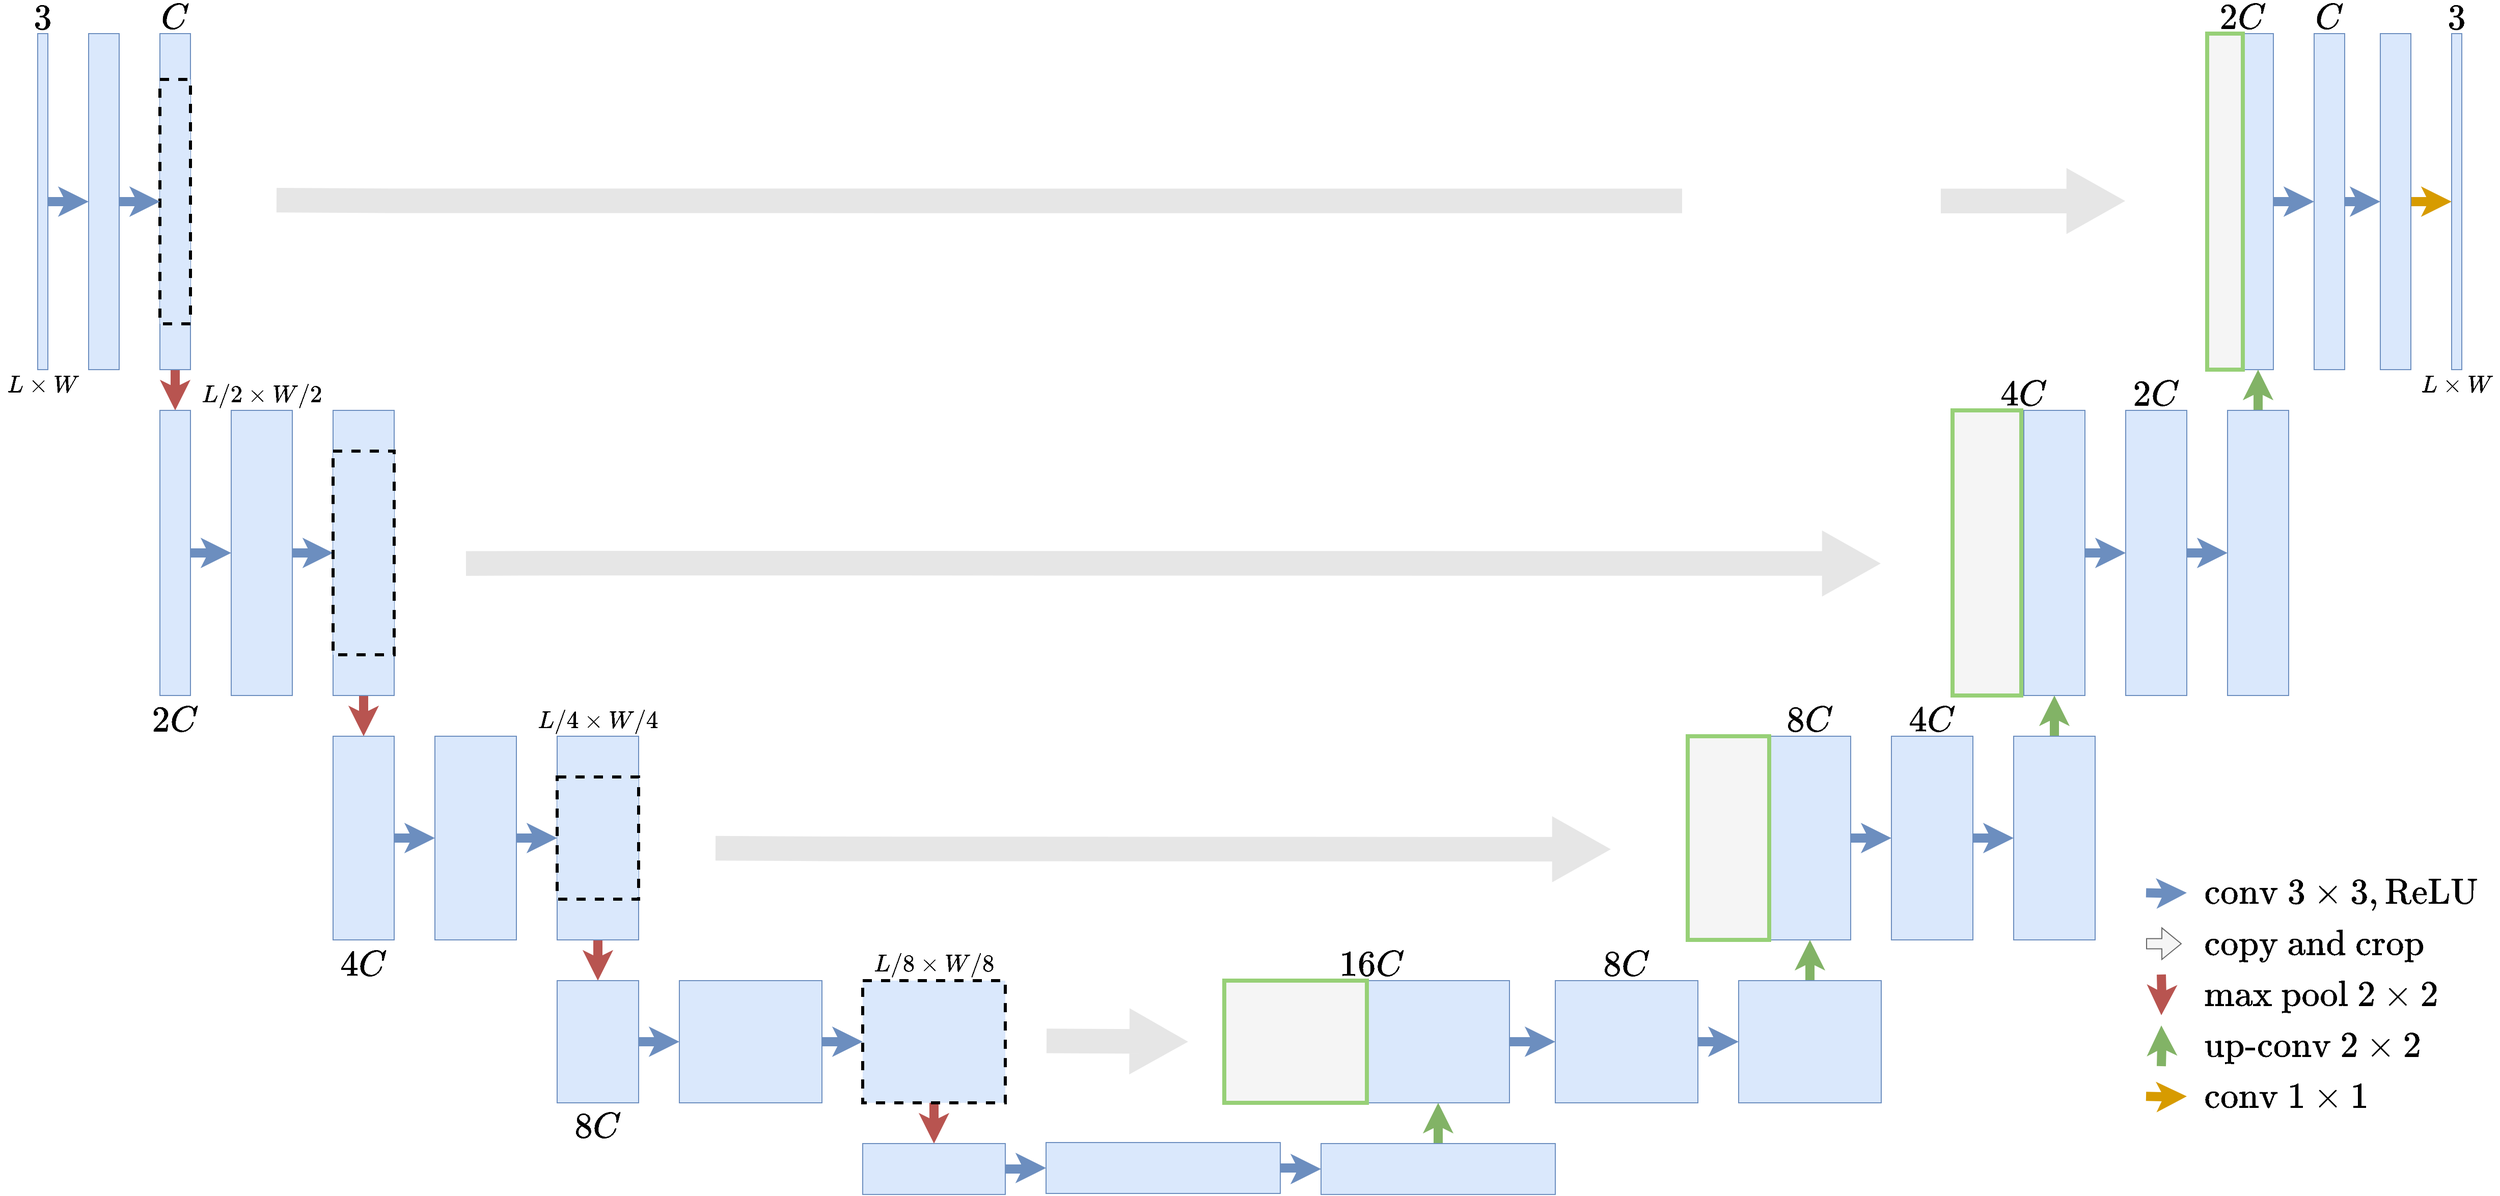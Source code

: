 <mxfile version="21.3.2" type="google" pages="2">
  <diagram name="u-net" id="D9zF0W6Lz9JKnGYVxGya">
    <mxGraphModel grid="1" page="1" gridSize="10" guides="1" tooltips="1" connect="1" arrows="1" fold="1" pageScale="1" pageWidth="827" pageHeight="1169" math="1" shadow="0">
      <root>
        <mxCell id="0" />
        <mxCell id="1" parent="0" />
        <mxCell id="DNla2n4Dcu0zC7mmsUXs-33" style="edgeStyle=orthogonalEdgeStyle;rounded=0;orthogonalLoop=1;jettySize=auto;html=1;entryX=0;entryY=0.5;entryDx=0;entryDy=0;strokeWidth=9;endSize=1;fillColor=#dae8fc;strokeColor=#6c8ebf;exitX=1;exitY=0.5;exitDx=0;exitDy=0;" edge="1" parent="1" source="DNla2n4Dcu0zC7mmsUXs-1" target="DNla2n4Dcu0zC7mmsUXs-2">
          <mxGeometry relative="1" as="geometry">
            <mxPoint x="85" y="190" as="sourcePoint" />
          </mxGeometry>
        </mxCell>
        <mxCell id="DNla2n4Dcu0zC7mmsUXs-1" value="" style="rounded=0;whiteSpace=wrap;html=1;fillColor=#dae8fc;strokeColor=#6c8ebf;" vertex="1" parent="1">
          <mxGeometry x="80" y="30" width="10" height="330" as="geometry" />
        </mxCell>
        <mxCell id="DNla2n4Dcu0zC7mmsUXs-2" value="" style="rounded=0;whiteSpace=wrap;html=1;fillColor=#dae8fc;strokeColor=#6c8ebf;" vertex="1" parent="1">
          <mxGeometry x="130" y="30" width="30" height="330" as="geometry" />
        </mxCell>
        <mxCell id="DNla2n4Dcu0zC7mmsUXs-35" style="edgeStyle=orthogonalEdgeStyle;rounded=0;orthogonalLoop=1;jettySize=auto;html=1;exitX=0.5;exitY=1;exitDx=0;exitDy=0;entryX=0.5;entryY=0;entryDx=0;entryDy=0;strokeWidth=9;fillColor=#f8cecc;strokeColor=#b85450;endSize=1;" edge="1" parent="1" source="DNla2n4Dcu0zC7mmsUXs-3" target="DNla2n4Dcu0zC7mmsUXs-5">
          <mxGeometry relative="1" as="geometry" />
        </mxCell>
        <mxCell id="DNla2n4Dcu0zC7mmsUXs-3" value="" style="rounded=0;whiteSpace=wrap;html=1;fillColor=#dae8fc;strokeColor=#6c8ebf;" vertex="1" parent="1">
          <mxGeometry x="200" y="30" width="30" height="330" as="geometry" />
        </mxCell>
        <mxCell id="DNla2n4Dcu0zC7mmsUXs-4" value="" style="rounded=0;whiteSpace=wrap;html=1;dashed=1;strokeWidth=3;fillColor=#dae8fc;strokeColor=#000000;" vertex="1" parent="1">
          <mxGeometry x="200" y="75" width="30" height="240" as="geometry" />
        </mxCell>
        <mxCell id="DNla2n4Dcu0zC7mmsUXs-36" style="edgeStyle=orthogonalEdgeStyle;rounded=0;orthogonalLoop=1;jettySize=auto;html=1;exitX=1;exitY=0.5;exitDx=0;exitDy=0;entryX=0;entryY=0.5;entryDx=0;entryDy=0;fillColor=#dae8fc;strokeColor=#6c8ebf;strokeWidth=9;endSize=1;" edge="1" parent="1" source="DNla2n4Dcu0zC7mmsUXs-5" target="DNla2n4Dcu0zC7mmsUXs-6">
          <mxGeometry relative="1" as="geometry" />
        </mxCell>
        <mxCell id="DNla2n4Dcu0zC7mmsUXs-5" value="" style="rounded=0;whiteSpace=wrap;html=1;strokeWidth=1;fillColor=#dae8fc;strokeColor=#6c8ebf;" vertex="1" parent="1">
          <mxGeometry x="200" y="400" width="30" height="280" as="geometry" />
        </mxCell>
        <mxCell id="DNla2n4Dcu0zC7mmsUXs-37" style="edgeStyle=orthogonalEdgeStyle;rounded=0;orthogonalLoop=1;jettySize=auto;html=1;exitX=1;exitY=0.5;exitDx=0;exitDy=0;entryX=0;entryY=0.5;entryDx=0;entryDy=0;fillColor=#dae8fc;strokeColor=#6c8ebf;strokeWidth=9;endSize=1;" edge="1" parent="1" source="DNla2n4Dcu0zC7mmsUXs-6" target="DNla2n4Dcu0zC7mmsUXs-7">
          <mxGeometry relative="1" as="geometry" />
        </mxCell>
        <mxCell id="DNla2n4Dcu0zC7mmsUXs-6" value="" style="rounded=0;whiteSpace=wrap;html=1;strokeWidth=1;fillColor=#dae8fc;strokeColor=#6c8ebf;" vertex="1" parent="1">
          <mxGeometry x="270" y="400" width="60" height="280" as="geometry" />
        </mxCell>
        <mxCell id="DNla2n4Dcu0zC7mmsUXs-53" style="edgeStyle=orthogonalEdgeStyle;rounded=0;orthogonalLoop=1;jettySize=auto;html=1;exitX=0.5;exitY=1;exitDx=0;exitDy=0;entryX=0.5;entryY=0;entryDx=0;entryDy=0;fillColor=#f8cecc;strokeColor=#b85450;strokeWidth=9;endSize=1;" edge="1" parent="1" source="DNla2n4Dcu0zC7mmsUXs-7" target="DNla2n4Dcu0zC7mmsUXs-9">
          <mxGeometry relative="1" as="geometry" />
        </mxCell>
        <mxCell id="DNla2n4Dcu0zC7mmsUXs-7" value="" style="rounded=0;whiteSpace=wrap;html=1;strokeWidth=1;fillColor=#dae8fc;strokeColor=#6c8ebf;" vertex="1" parent="1">
          <mxGeometry x="370" y="400" width="60" height="280" as="geometry" />
        </mxCell>
        <mxCell id="DNla2n4Dcu0zC7mmsUXs-8" value="" style="rounded=0;whiteSpace=wrap;html=1;dashed=1;strokeWidth=3;fillColor=#dae8fc;strokeColor=#000000;" vertex="1" parent="1">
          <mxGeometry x="370" y="440" width="60" height="200" as="geometry" />
        </mxCell>
        <mxCell id="DNla2n4Dcu0zC7mmsUXs-38" style="edgeStyle=orthogonalEdgeStyle;rounded=0;orthogonalLoop=1;jettySize=auto;html=1;exitX=1;exitY=0.5;exitDx=0;exitDy=0;entryX=0;entryY=0.5;entryDx=0;entryDy=0;fillColor=#dae8fc;strokeColor=#6c8ebf;strokeWidth=9;endSize=1;" edge="1" parent="1" source="DNla2n4Dcu0zC7mmsUXs-9" target="DNla2n4Dcu0zC7mmsUXs-10">
          <mxGeometry relative="1" as="geometry" />
        </mxCell>
        <mxCell id="DNla2n4Dcu0zC7mmsUXs-9" value="" style="rounded=0;whiteSpace=wrap;html=1;strokeWidth=1;fillColor=#dae8fc;strokeColor=#6c8ebf;" vertex="1" parent="1">
          <mxGeometry x="370" y="720" width="60" height="200" as="geometry" />
        </mxCell>
        <mxCell id="DNla2n4Dcu0zC7mmsUXs-39" style="edgeStyle=orthogonalEdgeStyle;rounded=0;orthogonalLoop=1;jettySize=auto;html=1;exitX=1;exitY=0.5;exitDx=0;exitDy=0;fillColor=#dae8fc;strokeColor=#6c8ebf;strokeWidth=9;endSize=1;" edge="1" parent="1" source="DNla2n4Dcu0zC7mmsUXs-10" target="DNla2n4Dcu0zC7mmsUXs-11">
          <mxGeometry relative="1" as="geometry" />
        </mxCell>
        <mxCell id="DNla2n4Dcu0zC7mmsUXs-10" value="" style="rounded=0;whiteSpace=wrap;html=1;strokeWidth=1;fillColor=#dae8fc;strokeColor=#6c8ebf;" vertex="1" parent="1">
          <mxGeometry x="470" y="720" width="80" height="200" as="geometry" />
        </mxCell>
        <mxCell id="DNla2n4Dcu0zC7mmsUXs-54" style="edgeStyle=orthogonalEdgeStyle;rounded=0;orthogonalLoop=1;jettySize=auto;html=1;exitX=0.5;exitY=1;exitDx=0;exitDy=0;entryX=0.5;entryY=0;entryDx=0;entryDy=0;fillColor=#f8cecc;strokeColor=#b85450;strokeWidth=9;endSize=1;" edge="1" parent="1" source="DNla2n4Dcu0zC7mmsUXs-11" target="DNla2n4Dcu0zC7mmsUXs-13">
          <mxGeometry relative="1" as="geometry" />
        </mxCell>
        <mxCell id="DNla2n4Dcu0zC7mmsUXs-11" value="" style="rounded=0;whiteSpace=wrap;html=1;strokeWidth=1;fillColor=#dae8fc;strokeColor=#6c8ebf;" vertex="1" parent="1">
          <mxGeometry x="590" y="720" width="80" height="200" as="geometry" />
        </mxCell>
        <mxCell id="DNla2n4Dcu0zC7mmsUXs-12" value="" style="rounded=0;whiteSpace=wrap;html=1;dashed=1;strokeWidth=3;fillColor=#dae8fc;strokeColor=#000000;" vertex="1" parent="1">
          <mxGeometry x="590" y="760" width="80" height="120" as="geometry" />
        </mxCell>
        <mxCell id="DNla2n4Dcu0zC7mmsUXs-40" style="edgeStyle=orthogonalEdgeStyle;rounded=0;orthogonalLoop=1;jettySize=auto;html=1;exitX=1;exitY=0.5;exitDx=0;exitDy=0;entryX=0;entryY=0.5;entryDx=0;entryDy=0;fillColor=#dae8fc;strokeColor=#6c8ebf;strokeWidth=9;endSize=1;" edge="1" parent="1" source="DNla2n4Dcu0zC7mmsUXs-13" target="DNla2n4Dcu0zC7mmsUXs-14">
          <mxGeometry relative="1" as="geometry" />
        </mxCell>
        <mxCell id="DNla2n4Dcu0zC7mmsUXs-13" value="" style="rounded=0;whiteSpace=wrap;html=1;strokeWidth=1;fillColor=#dae8fc;strokeColor=#6c8ebf;" vertex="1" parent="1">
          <mxGeometry x="590" y="960" width="80" height="120" as="geometry" />
        </mxCell>
        <mxCell id="DNla2n4Dcu0zC7mmsUXs-41" style="edgeStyle=orthogonalEdgeStyle;rounded=0;orthogonalLoop=1;jettySize=auto;html=1;exitX=1;exitY=0.5;exitDx=0;exitDy=0;entryX=0;entryY=0.5;entryDx=0;entryDy=0;fillColor=#dae8fc;strokeColor=#6c8ebf;strokeWidth=9;endSize=1;" edge="1" parent="1" source="DNla2n4Dcu0zC7mmsUXs-14" target="DNla2n4Dcu0zC7mmsUXs-16">
          <mxGeometry relative="1" as="geometry" />
        </mxCell>
        <mxCell id="DNla2n4Dcu0zC7mmsUXs-14" value="" style="rounded=0;whiteSpace=wrap;html=1;strokeWidth=1;fillColor=#dae8fc;strokeColor=#6c8ebf;" vertex="1" parent="1">
          <mxGeometry x="710" y="960" width="140" height="120" as="geometry" />
        </mxCell>
        <mxCell id="DNla2n4Dcu0zC7mmsUXs-55" style="edgeStyle=orthogonalEdgeStyle;rounded=0;orthogonalLoop=1;jettySize=auto;html=1;exitX=0.5;exitY=1;exitDx=0;exitDy=0;entryX=0.5;entryY=0;entryDx=0;entryDy=0;fillColor=#f8cecc;strokeColor=#b85450;strokeWidth=9;endSize=1;" edge="1" parent="1" source="DNla2n4Dcu0zC7mmsUXs-16" target="DNla2n4Dcu0zC7mmsUXs-17">
          <mxGeometry relative="1" as="geometry" />
        </mxCell>
        <mxCell id="DNla2n4Dcu0zC7mmsUXs-16" value="" style="rounded=0;whiteSpace=wrap;html=1;dashed=1;strokeWidth=3;fillColor=#dae8fc;strokeColor=#000000;" vertex="1" parent="1">
          <mxGeometry x="890" y="960" width="140" height="120" as="geometry" />
        </mxCell>
        <mxCell id="DNla2n4Dcu0zC7mmsUXs-42" style="edgeStyle=orthogonalEdgeStyle;rounded=0;orthogonalLoop=1;jettySize=auto;html=1;exitX=1;exitY=0.5;exitDx=0;exitDy=0;entryX=0;entryY=0.5;entryDx=0;entryDy=0;fillColor=#dae8fc;strokeColor=#6c8ebf;strokeWidth=9;endSize=1;" edge="1" parent="1" source="DNla2n4Dcu0zC7mmsUXs-17" target="DNla2n4Dcu0zC7mmsUXs-18">
          <mxGeometry relative="1" as="geometry" />
        </mxCell>
        <mxCell id="DNla2n4Dcu0zC7mmsUXs-17" value="" style="rounded=0;whiteSpace=wrap;html=1;strokeWidth=1;fillColor=#dae8fc;strokeColor=#6c8ebf;" vertex="1" parent="1">
          <mxGeometry x="890" y="1120" width="140" height="50" as="geometry" />
        </mxCell>
        <mxCell id="DNla2n4Dcu0zC7mmsUXs-43" style="edgeStyle=orthogonalEdgeStyle;rounded=0;orthogonalLoop=1;jettySize=auto;html=1;exitX=1;exitY=0.5;exitDx=0;exitDy=0;entryX=0;entryY=0.5;entryDx=0;entryDy=0;fillColor=#dae8fc;strokeColor=#6c8ebf;strokeWidth=9;endSize=1;" edge="1" parent="1" source="DNla2n4Dcu0zC7mmsUXs-18" target="DNla2n4Dcu0zC7mmsUXs-19">
          <mxGeometry relative="1" as="geometry" />
        </mxCell>
        <mxCell id="DNla2n4Dcu0zC7mmsUXs-18" value="" style="rounded=0;whiteSpace=wrap;html=1;strokeWidth=1;fillColor=#dae8fc;strokeColor=#6c8ebf;" vertex="1" parent="1">
          <mxGeometry x="1070" y="1119" width="230" height="50" as="geometry" />
        </mxCell>
        <mxCell id="DNla2n4Dcu0zC7mmsUXs-56" style="edgeStyle=orthogonalEdgeStyle;rounded=0;orthogonalLoop=1;jettySize=auto;html=1;exitX=0.5;exitY=0;exitDx=0;exitDy=0;entryX=0.5;entryY=1;entryDx=0;entryDy=0;fillColor=#d5e8d4;strokeColor=#82b366;strokeWidth=9;endSize=1;" edge="1" parent="1" source="DNla2n4Dcu0zC7mmsUXs-19" target="DNla2n4Dcu0zC7mmsUXs-20">
          <mxGeometry relative="1" as="geometry" />
        </mxCell>
        <mxCell id="DNla2n4Dcu0zC7mmsUXs-19" value="" style="rounded=0;whiteSpace=wrap;html=1;strokeWidth=1;fillColor=#dae8fc;strokeColor=#6c8ebf;" vertex="1" parent="1">
          <mxGeometry x="1340" y="1120" width="230" height="50" as="geometry" />
        </mxCell>
        <mxCell id="DNla2n4Dcu0zC7mmsUXs-44" style="edgeStyle=orthogonalEdgeStyle;rounded=0;orthogonalLoop=1;jettySize=auto;html=1;exitX=1;exitY=0.5;exitDx=0;exitDy=0;entryX=0;entryY=0.5;entryDx=0;entryDy=0;fillColor=#dae8fc;strokeColor=#6c8ebf;strokeWidth=9;endSize=1;" edge="1" parent="1" source="DNla2n4Dcu0zC7mmsUXs-20" target="DNla2n4Dcu0zC7mmsUXs-21">
          <mxGeometry relative="1" as="geometry" />
        </mxCell>
        <mxCell id="DNla2n4Dcu0zC7mmsUXs-20" value="" style="rounded=0;whiteSpace=wrap;html=1;strokeWidth=1;fillColor=#dae8fc;strokeColor=#6c8ebf;" vertex="1" parent="1">
          <mxGeometry x="1385" y="960" width="140" height="120" as="geometry" />
        </mxCell>
        <mxCell id="DNla2n4Dcu0zC7mmsUXs-45" style="edgeStyle=orthogonalEdgeStyle;rounded=0;orthogonalLoop=1;jettySize=auto;html=1;exitX=1;exitY=0.5;exitDx=0;exitDy=0;entryX=0;entryY=0.5;entryDx=0;entryDy=0;fillColor=#dae8fc;strokeColor=#6c8ebf;strokeWidth=9;endSize=1;" edge="1" parent="1" source="DNla2n4Dcu0zC7mmsUXs-21" target="DNla2n4Dcu0zC7mmsUXs-22">
          <mxGeometry relative="1" as="geometry" />
        </mxCell>
        <mxCell id="DNla2n4Dcu0zC7mmsUXs-21" value="" style="rounded=0;whiteSpace=wrap;html=1;strokeWidth=1;fillColor=#dae8fc;strokeColor=#6c8ebf;" vertex="1" parent="1">
          <mxGeometry x="1570" y="960" width="140" height="120" as="geometry" />
        </mxCell>
        <mxCell id="DNla2n4Dcu0zC7mmsUXs-57" style="edgeStyle=orthogonalEdgeStyle;rounded=0;orthogonalLoop=1;jettySize=auto;html=1;exitX=0.5;exitY=0;exitDx=0;exitDy=0;entryX=0.5;entryY=1;entryDx=0;entryDy=0;fillColor=#d5e8d4;strokeColor=#82b366;strokeWidth=9;endSize=1;" edge="1" parent="1" source="DNla2n4Dcu0zC7mmsUXs-22" target="DNla2n4Dcu0zC7mmsUXs-23">
          <mxGeometry relative="1" as="geometry" />
        </mxCell>
        <mxCell id="DNla2n4Dcu0zC7mmsUXs-22" value="" style="rounded=0;whiteSpace=wrap;html=1;strokeWidth=1;fillColor=#dae8fc;strokeColor=#6c8ebf;" vertex="1" parent="1">
          <mxGeometry x="1750" y="960" width="140" height="120" as="geometry" />
        </mxCell>
        <mxCell id="DNla2n4Dcu0zC7mmsUXs-46" style="edgeStyle=orthogonalEdgeStyle;rounded=0;orthogonalLoop=1;jettySize=auto;html=1;exitX=1;exitY=0.5;exitDx=0;exitDy=0;entryX=0;entryY=0.5;entryDx=0;entryDy=0;fillColor=#dae8fc;strokeColor=#6c8ebf;strokeWidth=9;endSize=1;" edge="1" parent="1" source="DNla2n4Dcu0zC7mmsUXs-23" target="DNla2n4Dcu0zC7mmsUXs-24">
          <mxGeometry relative="1" as="geometry" />
        </mxCell>
        <mxCell id="DNla2n4Dcu0zC7mmsUXs-23" value="" style="rounded=0;whiteSpace=wrap;html=1;strokeWidth=1;fillColor=#dae8fc;strokeColor=#6c8ebf;" vertex="1" parent="1">
          <mxGeometry x="1780" y="720" width="80" height="200" as="geometry" />
        </mxCell>
        <mxCell id="DNla2n4Dcu0zC7mmsUXs-47" style="edgeStyle=orthogonalEdgeStyle;rounded=0;orthogonalLoop=1;jettySize=auto;html=1;exitX=1;exitY=0.5;exitDx=0;exitDy=0;entryX=0;entryY=0.5;entryDx=0;entryDy=0;fillColor=#dae8fc;strokeColor=#6c8ebf;strokeWidth=9;endSize=1;" edge="1" parent="1" source="DNla2n4Dcu0zC7mmsUXs-24" target="DNla2n4Dcu0zC7mmsUXs-25">
          <mxGeometry relative="1" as="geometry" />
        </mxCell>
        <mxCell id="DNla2n4Dcu0zC7mmsUXs-24" value="" style="rounded=0;whiteSpace=wrap;html=1;strokeWidth=1;fillColor=#dae8fc;strokeColor=#6c8ebf;" vertex="1" parent="1">
          <mxGeometry x="1900" y="720" width="80" height="200" as="geometry" />
        </mxCell>
        <mxCell id="DNla2n4Dcu0zC7mmsUXs-58" style="edgeStyle=orthogonalEdgeStyle;rounded=0;orthogonalLoop=1;jettySize=auto;html=1;exitX=0.5;exitY=0;exitDx=0;exitDy=0;entryX=0.5;entryY=1;entryDx=0;entryDy=0;fillColor=#d5e8d4;strokeColor=#82b366;strokeWidth=9;endSize=1;" edge="1" parent="1" source="DNla2n4Dcu0zC7mmsUXs-25" target="DNla2n4Dcu0zC7mmsUXs-26">
          <mxGeometry relative="1" as="geometry" />
        </mxCell>
        <mxCell id="DNla2n4Dcu0zC7mmsUXs-25" value="" style="rounded=0;whiteSpace=wrap;html=1;strokeWidth=1;fillColor=#dae8fc;strokeColor=#6c8ebf;" vertex="1" parent="1">
          <mxGeometry x="2020" y="720" width="80" height="200" as="geometry" />
        </mxCell>
        <mxCell id="DNla2n4Dcu0zC7mmsUXs-48" style="edgeStyle=orthogonalEdgeStyle;rounded=0;orthogonalLoop=1;jettySize=auto;html=1;exitX=1;exitY=0.5;exitDx=0;exitDy=0;entryX=0;entryY=0.5;entryDx=0;entryDy=0;fillColor=#dae8fc;strokeColor=#6c8ebf;strokeWidth=9;endSize=1;" edge="1" parent="1" source="DNla2n4Dcu0zC7mmsUXs-26" target="DNla2n4Dcu0zC7mmsUXs-27">
          <mxGeometry relative="1" as="geometry" />
        </mxCell>
        <mxCell id="DNla2n4Dcu0zC7mmsUXs-26" value="" style="rounded=0;whiteSpace=wrap;html=1;strokeWidth=1;fillColor=#dae8fc;strokeColor=#6c8ebf;" vertex="1" parent="1">
          <mxGeometry x="2030" y="400" width="60" height="280" as="geometry" />
        </mxCell>
        <mxCell id="DNla2n4Dcu0zC7mmsUXs-49" style="edgeStyle=orthogonalEdgeStyle;rounded=0;orthogonalLoop=1;jettySize=auto;html=1;exitX=1;exitY=0.5;exitDx=0;exitDy=0;entryX=0;entryY=0.5;entryDx=0;entryDy=0;fillColor=#dae8fc;strokeColor=#6c8ebf;strokeWidth=9;endSize=1;" edge="1" parent="1" source="DNla2n4Dcu0zC7mmsUXs-27" target="DNla2n4Dcu0zC7mmsUXs-28">
          <mxGeometry relative="1" as="geometry" />
        </mxCell>
        <mxCell id="DNla2n4Dcu0zC7mmsUXs-27" value="" style="rounded=0;whiteSpace=wrap;html=1;strokeWidth=1;fillColor=#dae8fc;strokeColor=#6c8ebf;" vertex="1" parent="1">
          <mxGeometry x="2130" y="400" width="60" height="280" as="geometry" />
        </mxCell>
        <mxCell id="DNla2n4Dcu0zC7mmsUXs-59" style="edgeStyle=orthogonalEdgeStyle;rounded=0;orthogonalLoop=1;jettySize=auto;html=1;exitX=0.5;exitY=0;exitDx=0;exitDy=0;fillColor=#d5e8d4;strokeColor=#82b366;strokeWidth=9;endSize=1;" edge="1" parent="1" source="DNla2n4Dcu0zC7mmsUXs-28" target="DNla2n4Dcu0zC7mmsUXs-29">
          <mxGeometry relative="1" as="geometry" />
        </mxCell>
        <mxCell id="DNla2n4Dcu0zC7mmsUXs-28" value="" style="rounded=0;whiteSpace=wrap;html=1;strokeWidth=1;fillColor=#dae8fc;strokeColor=#6c8ebf;" vertex="1" parent="1">
          <mxGeometry x="2230" y="400" width="60" height="280" as="geometry" />
        </mxCell>
        <mxCell id="DNla2n4Dcu0zC7mmsUXs-50" style="edgeStyle=orthogonalEdgeStyle;rounded=0;orthogonalLoop=1;jettySize=auto;html=1;exitX=1;exitY=0.5;exitDx=0;exitDy=0;entryX=0;entryY=0.5;entryDx=0;entryDy=0;fillColor=#dae8fc;strokeColor=#6c8ebf;strokeWidth=9;endSize=1;" edge="1" parent="1" source="DNla2n4Dcu0zC7mmsUXs-29" target="DNla2n4Dcu0zC7mmsUXs-30">
          <mxGeometry relative="1" as="geometry" />
        </mxCell>
        <mxCell id="DNla2n4Dcu0zC7mmsUXs-29" value="" style="rounded=0;whiteSpace=wrap;html=1;fillColor=#dae8fc;strokeColor=#6c8ebf;" vertex="1" parent="1">
          <mxGeometry x="2245" y="30" width="30" height="330" as="geometry" />
        </mxCell>
        <mxCell id="DNla2n4Dcu0zC7mmsUXs-51" style="edgeStyle=orthogonalEdgeStyle;rounded=0;orthogonalLoop=1;jettySize=auto;html=1;exitX=1;exitY=0.5;exitDx=0;exitDy=0;entryX=0;entryY=0.5;entryDx=0;entryDy=0;fillColor=#dae8fc;strokeColor=#6c8ebf;strokeWidth=9;endSize=1;" edge="1" parent="1" source="DNla2n4Dcu0zC7mmsUXs-30" target="DNla2n4Dcu0zC7mmsUXs-31">
          <mxGeometry relative="1" as="geometry" />
        </mxCell>
        <mxCell id="DNla2n4Dcu0zC7mmsUXs-30" value="" style="rounded=0;whiteSpace=wrap;html=1;fillColor=#dae8fc;strokeColor=#6c8ebf;" vertex="1" parent="1">
          <mxGeometry x="2315" y="30" width="30" height="330" as="geometry" />
        </mxCell>
        <mxCell id="DNla2n4Dcu0zC7mmsUXs-52" style="edgeStyle=orthogonalEdgeStyle;rounded=0;orthogonalLoop=1;jettySize=auto;html=1;exitX=1;exitY=0.5;exitDx=0;exitDy=0;entryX=0;entryY=0.5;entryDx=0;entryDy=0;fillColor=#ffe6cc;strokeColor=#d79b00;strokeWidth=9;endSize=1;" edge="1" parent="1" source="DNla2n4Dcu0zC7mmsUXs-31" target="DNla2n4Dcu0zC7mmsUXs-32">
          <mxGeometry relative="1" as="geometry" />
        </mxCell>
        <mxCell id="DNla2n4Dcu0zC7mmsUXs-31" value="" style="rounded=0;whiteSpace=wrap;html=1;fillColor=#dae8fc;strokeColor=#6c8ebf;" vertex="1" parent="1">
          <mxGeometry x="2380" y="30" width="30" height="330" as="geometry" />
        </mxCell>
        <mxCell id="DNla2n4Dcu0zC7mmsUXs-32" value="" style="rounded=0;whiteSpace=wrap;html=1;fillColor=#dae8fc;strokeColor=#6c8ebf;" vertex="1" parent="1">
          <mxGeometry x="2450" y="30" width="10" height="330" as="geometry" />
        </mxCell>
        <mxCell id="DNla2n4Dcu0zC7mmsUXs-34" style="edgeStyle=orthogonalEdgeStyle;rounded=0;orthogonalLoop=1;jettySize=auto;html=1;entryX=0;entryY=0.5;entryDx=0;entryDy=0;strokeWidth=9;endSize=1;fillColor=#dae8fc;strokeColor=#6c8ebf;exitX=1;exitY=0.5;exitDx=0;exitDy=0;" edge="1" parent="1" source="DNla2n4Dcu0zC7mmsUXs-2" target="DNla2n4Dcu0zC7mmsUXs-3">
          <mxGeometry relative="1" as="geometry">
            <mxPoint x="160" y="200" as="sourcePoint" />
            <mxPoint x="140" y="205" as="targetPoint" />
          </mxGeometry>
        </mxCell>
        <mxCell id="DNla2n4Dcu0zC7mmsUXs-60" value="" style="rounded=0;whiteSpace=wrap;html=1;strokeWidth=4;fillColor=#f5f5f5;strokeColor=#97D077;fontColor=#333333;" vertex="1" parent="1">
          <mxGeometry x="1245" y="960" width="140" height="120" as="geometry" />
        </mxCell>
        <mxCell id="DNla2n4Dcu0zC7mmsUXs-61" value="" style="rounded=0;whiteSpace=wrap;html=1;strokeWidth=4;fillColor=#f5f5f5;strokeColor=#97D077;fontColor=#333333;" vertex="1" parent="1">
          <mxGeometry x="1700" y="720" width="80" height="200" as="geometry" />
        </mxCell>
        <mxCell id="DNla2n4Dcu0zC7mmsUXs-62" value="" style="rounded=0;whiteSpace=wrap;html=1;strokeWidth=4;fillColor=#f5f5f5;strokeColor=#97D077;fontColor=#333333;" vertex="1" parent="1">
          <mxGeometry x="1960" y="400" width="67.5" height="280" as="geometry" />
        </mxCell>
        <mxCell id="DNla2n4Dcu0zC7mmsUXs-63" value="" style="rounded=0;whiteSpace=wrap;html=1;strokeWidth=4;fillColor=#f5f5f5;strokeColor=#97D077;fontColor=#333333;" vertex="1" parent="1">
          <mxGeometry x="2210" y="30" width="35" height="330" as="geometry" />
        </mxCell>
        <mxCell id="DNla2n4Dcu0zC7mmsUXs-64" value="&lt;font style=&quot;font-size: 20px;&quot;&gt;$$L \times W$$&lt;/font&gt;" style="text;html=1;strokeColor=none;fillColor=none;align=center;verticalAlign=middle;whiteSpace=wrap;rounded=0;rotation=0;" vertex="1" parent="1">
          <mxGeometry x="55" y="360" width="60" height="30" as="geometry" />
        </mxCell>
        <mxCell id="DNla2n4Dcu0zC7mmsUXs-65" value="&lt;font style=&quot;font-size: 20px;&quot;&gt;$$L/2 \times W/2$$&lt;/font&gt;" style="text;html=1;strokeColor=none;fillColor=none;align=center;verticalAlign=middle;whiteSpace=wrap;rounded=0;rotation=0;" vertex="1" parent="1">
          <mxGeometry x="270" y="370" width="60" height="30" as="geometry" />
        </mxCell>
        <mxCell id="DNla2n4Dcu0zC7mmsUXs-69" value="&lt;font style=&quot;font-size: 30px;&quot;&gt;$$3$$&lt;/font&gt;" style="text;html=1;strokeColor=none;fillColor=none;align=center;verticalAlign=middle;whiteSpace=wrap;rounded=0;rotation=0;" vertex="1" parent="1">
          <mxGeometry x="55" width="60" height="30" as="geometry" />
        </mxCell>
        <mxCell id="DNla2n4Dcu0zC7mmsUXs-71" value="&lt;font style=&quot;font-size: 30px;&quot;&gt;$$C$$&lt;/font&gt;" style="text;html=1;strokeColor=none;fillColor=none;align=center;verticalAlign=middle;whiteSpace=wrap;rounded=0;rotation=0;" vertex="1" parent="1">
          <mxGeometry x="185" width="60" height="30" as="geometry" />
        </mxCell>
        <mxCell id="DNla2n4Dcu0zC7mmsUXs-72" value="&lt;font style=&quot;font-size: 30px;&quot;&gt;$$2C$$&lt;/font&gt;" style="text;html=1;strokeColor=none;fillColor=none;align=center;verticalAlign=middle;whiteSpace=wrap;rounded=0;rotation=0;" vertex="1" parent="1">
          <mxGeometry x="185" y="690" width="60" height="30" as="geometry" />
        </mxCell>
        <mxCell id="DNla2n4Dcu0zC7mmsUXs-74" value="&lt;font style=&quot;font-size: 30px;&quot;&gt;$$4C$$&lt;/font&gt;" style="text;html=1;strokeColor=none;fillColor=none;align=center;verticalAlign=middle;whiteSpace=wrap;rounded=0;rotation=0;" vertex="1" parent="1">
          <mxGeometry x="370" y="930" width="60" height="30" as="geometry" />
        </mxCell>
        <mxCell id="DNla2n4Dcu0zC7mmsUXs-75" value="&lt;font style=&quot;font-size: 30px;&quot;&gt;$$8C$$&lt;/font&gt;" style="text;html=1;strokeColor=none;fillColor=none;align=center;verticalAlign=middle;whiteSpace=wrap;rounded=0;rotation=0;" vertex="1" parent="1">
          <mxGeometry x="600" y="1089" width="60" height="30" as="geometry" />
        </mxCell>
        <mxCell id="DNla2n4Dcu0zC7mmsUXs-76" value="&lt;font style=&quot;font-size: 30px;&quot;&gt;$$16C$$&lt;/font&gt;" style="text;html=1;strokeColor=none;fillColor=none;align=center;verticalAlign=middle;whiteSpace=wrap;rounded=0;rotation=0;" vertex="1" parent="1">
          <mxGeometry x="1360" y="930" width="60" height="30" as="geometry" />
        </mxCell>
        <mxCell id="DNla2n4Dcu0zC7mmsUXs-77" value="&lt;font style=&quot;font-size: 30px;&quot;&gt;$$8C$$&lt;/font&gt;" style="text;html=1;strokeColor=none;fillColor=none;align=center;verticalAlign=middle;whiteSpace=wrap;rounded=0;rotation=0;" vertex="1" parent="1">
          <mxGeometry x="1610" y="930" width="60" height="30" as="geometry" />
        </mxCell>
        <mxCell id="DNla2n4Dcu0zC7mmsUXs-78" value="&lt;font style=&quot;font-size: 30px;&quot;&gt;$$8C$$&lt;/font&gt;" style="text;html=1;strokeColor=none;fillColor=none;align=center;verticalAlign=middle;whiteSpace=wrap;rounded=0;rotation=0;" vertex="1" parent="1">
          <mxGeometry x="1790" y="690" width="60" height="30" as="geometry" />
        </mxCell>
        <mxCell id="DNla2n4Dcu0zC7mmsUXs-79" value="&lt;font style=&quot;font-size: 30px;&quot;&gt;$$4C$$&lt;/font&gt;" style="text;html=1;strokeColor=none;fillColor=none;align=center;verticalAlign=middle;whiteSpace=wrap;rounded=0;rotation=0;" vertex="1" parent="1">
          <mxGeometry x="1910" y="690" width="60" height="30" as="geometry" />
        </mxCell>
        <mxCell id="DNla2n4Dcu0zC7mmsUXs-80" value="&lt;font style=&quot;font-size: 30px;&quot;&gt;$$4C$$&lt;/font&gt;" style="text;html=1;strokeColor=none;fillColor=none;align=center;verticalAlign=middle;whiteSpace=wrap;rounded=0;rotation=0;" vertex="1" parent="1">
          <mxGeometry x="2000" y="370" width="60" height="30" as="geometry" />
        </mxCell>
        <mxCell id="DNla2n4Dcu0zC7mmsUXs-81" value="&lt;font style=&quot;font-size: 30px;&quot;&gt;$$2C$$&lt;/font&gt;" style="text;html=1;strokeColor=none;fillColor=none;align=center;verticalAlign=middle;whiteSpace=wrap;rounded=0;rotation=0;" vertex="1" parent="1">
          <mxGeometry x="2130" y="370" width="60" height="30" as="geometry" />
        </mxCell>
        <mxCell id="DNla2n4Dcu0zC7mmsUXs-82" value="&lt;font style=&quot;font-size: 30px;&quot;&gt;$$2C$$&lt;/font&gt;" style="text;html=1;strokeColor=none;fillColor=none;align=center;verticalAlign=middle;whiteSpace=wrap;rounded=0;rotation=0;" vertex="1" parent="1">
          <mxGeometry x="2215" width="60" height="30" as="geometry" />
        </mxCell>
        <mxCell id="DNla2n4Dcu0zC7mmsUXs-83" value="&lt;font style=&quot;font-size: 30px;&quot;&gt;$$C$$&lt;/font&gt;" style="text;html=1;strokeColor=none;fillColor=none;align=center;verticalAlign=middle;whiteSpace=wrap;rounded=0;rotation=0;" vertex="1" parent="1">
          <mxGeometry x="2300" width="60" height="30" as="geometry" />
        </mxCell>
        <mxCell id="DNla2n4Dcu0zC7mmsUXs-84" value="&lt;font style=&quot;font-size: 30px;&quot;&gt;$$3$$&lt;/font&gt;" style="text;html=1;strokeColor=none;fillColor=none;align=center;verticalAlign=middle;whiteSpace=wrap;rounded=0;rotation=0;" vertex="1" parent="1">
          <mxGeometry x="2425" width="60" height="30" as="geometry" />
        </mxCell>
        <mxCell id="DNla2n4Dcu0zC7mmsUXs-85" value="&lt;font style=&quot;font-size: 20px;&quot;&gt;$$L \times W$$&lt;/font&gt;" style="text;html=1;strokeColor=none;fillColor=none;align=center;verticalAlign=middle;whiteSpace=wrap;rounded=0;rotation=0;" vertex="1" parent="1">
          <mxGeometry x="2425" y="360" width="60" height="30" as="geometry" />
        </mxCell>
        <mxCell id="DNla2n4Dcu0zC7mmsUXs-88" value="" style="shape=flexArrow;endArrow=classic;html=1;rounded=0;width=24.138;endSize=18.883;endWidth=39.77;fillColor=#E6E6E6;strokeColor=none;" edge="1" parent="1">
          <mxGeometry width="50" height="50" relative="1" as="geometry">
            <mxPoint x="314" y="193.57" as="sourcePoint" />
            <mxPoint x="2130" y="194.4" as="targetPoint" />
            <Array as="points">
              <mxPoint x="430" y="194.19" />
            </Array>
          </mxGeometry>
        </mxCell>
        <mxCell id="DNla2n4Dcu0zC7mmsUXs-89" value="" style="shape=flexArrow;endArrow=classic;html=1;rounded=0;width=24.138;endSize=18.883;endWidth=39.77;fillColor=#E6E6E6;strokeColor=none;" edge="1" parent="1">
          <mxGeometry width="50" height="50" relative="1" as="geometry">
            <mxPoint x="500" y="550.38" as="sourcePoint" />
            <mxPoint x="1890" y="550.38" as="targetPoint" />
            <Array as="points">
              <mxPoint x="616" y="550" />
            </Array>
          </mxGeometry>
        </mxCell>
        <mxCell id="DNla2n4Dcu0zC7mmsUXs-67" value="&lt;font style=&quot;font-size: 20px;&quot;&gt;$$L/4 \times W/4$$&lt;/font&gt;" style="text;html=1;strokeColor=none;fillColor=none;align=center;verticalAlign=middle;whiteSpace=wrap;rounded=0;rotation=0;" vertex="1" parent="1">
          <mxGeometry x="600" y="690" width="60" height="30" as="geometry" />
        </mxCell>
        <mxCell id="DNla2n4Dcu0zC7mmsUXs-90" value="" style="shape=flexArrow;endArrow=classic;html=1;rounded=0;width=24.138;endSize=18.883;endWidth=39.77;fillColor=#E6E6E6;strokeColor=none;" edge="1" parent="1">
          <mxGeometry width="50" height="50" relative="1" as="geometry">
            <mxPoint x="745" y="830" as="sourcePoint" />
            <mxPoint x="1625" y="831" as="targetPoint" />
            <Array as="points">
              <mxPoint x="861" y="830.62" />
            </Array>
          </mxGeometry>
        </mxCell>
        <mxCell id="DNla2n4Dcu0zC7mmsUXs-68" value="&lt;font style=&quot;font-size: 20px;&quot;&gt;$$L/8 \times W/8$$&lt;/font&gt;" style="text;html=1;strokeColor=none;fillColor=none;align=center;verticalAlign=middle;whiteSpace=wrap;rounded=0;rotation=0;" vertex="1" parent="1">
          <mxGeometry x="930" y="929" width="60" height="30" as="geometry" />
        </mxCell>
        <mxCell id="DNla2n4Dcu0zC7mmsUXs-91" value="" style="shape=flexArrow;endArrow=classic;html=1;rounded=0;width=24.138;endSize=18.883;endWidth=39.77;fillColor=#E6E6E6;strokeColor=none;" edge="1" parent="1">
          <mxGeometry width="50" height="50" relative="1" as="geometry">
            <mxPoint x="1070" y="1019.23" as="sourcePoint" />
            <mxPoint x="1210" y="1020" as="targetPoint" />
            <Array as="points">
              <mxPoint x="1186" y="1019.85" />
            </Array>
          </mxGeometry>
        </mxCell>
        <mxCell id="T1fz0HZbwKbeG-GpWIVx-1" style="edgeStyle=orthogonalEdgeStyle;rounded=0;orthogonalLoop=1;jettySize=auto;html=1;exitX=1;exitY=0.5;exitDx=0;exitDy=0;entryX=0;entryY=0.5;entryDx=0;entryDy=0;fillColor=#dae8fc;strokeColor=#6c8ebf;strokeWidth=9;endSize=1;" edge="1" parent="1">
          <mxGeometry relative="1" as="geometry">
            <mxPoint x="2150" y="873.74" as="sourcePoint" />
            <mxPoint x="2190" y="873.74" as="targetPoint" />
          </mxGeometry>
        </mxCell>
        <mxCell id="T1fz0HZbwKbeG-GpWIVx-2" value="&lt;font style=&quot;font-size: 30px;&quot;&gt;$$\text{conv}~3 \times 3,\text{ReLU}$$&lt;/font&gt;" style="text;html=1;strokeColor=none;fillColor=none;align=left;verticalAlign=middle;whiteSpace=wrap;rounded=0;" vertex="1" parent="1">
          <mxGeometry x="2205" y="859" width="110" height="30" as="geometry" />
        </mxCell>
        <mxCell id="T1fz0HZbwKbeG-GpWIVx-4" value="" style="shape=flexArrow;endArrow=classic;html=1;rounded=0;fillColor=#f5f5f5;strokeColor=#666666;" edge="1" parent="1">
          <mxGeometry width="50" height="50" relative="1" as="geometry">
            <mxPoint x="2150" y="923.74" as="sourcePoint" />
            <mxPoint x="2185" y="923.74" as="targetPoint" />
          </mxGeometry>
        </mxCell>
        <mxCell id="T1fz0HZbwKbeG-GpWIVx-5" value="&lt;font style=&quot;font-size: 30px;&quot;&gt;$$\text{copy and crop}$$&lt;/font&gt;" style="text;html=1;strokeColor=none;fillColor=none;align=left;verticalAlign=middle;whiteSpace=wrap;rounded=0;" vertex="1" parent="1">
          <mxGeometry x="2205" y="909" width="110" height="30" as="geometry" />
        </mxCell>
        <mxCell id="T1fz0HZbwKbeG-GpWIVx-6" style="edgeStyle=orthogonalEdgeStyle;rounded=0;orthogonalLoop=1;jettySize=auto;html=1;exitX=0.5;exitY=1;exitDx=0;exitDy=0;entryX=0.5;entryY=0;entryDx=0;entryDy=0;strokeWidth=9;fillColor=#f8cecc;strokeColor=#b85450;endSize=1;" edge="1" parent="1">
          <mxGeometry relative="1" as="geometry">
            <mxPoint x="2165" y="954" as="sourcePoint" />
            <mxPoint x="2165" y="994" as="targetPoint" />
          </mxGeometry>
        </mxCell>
        <mxCell id="T1fz0HZbwKbeG-GpWIVx-7" value="&lt;font style=&quot;font-size: 30px;&quot;&gt;$$\text{max pool}~2 \times 2$$&lt;/font&gt;" style="text;html=1;strokeColor=none;fillColor=none;align=left;verticalAlign=middle;whiteSpace=wrap;rounded=0;" vertex="1" parent="1">
          <mxGeometry x="2205" y="959" width="110" height="30" as="geometry" />
        </mxCell>
        <mxCell id="T1fz0HZbwKbeG-GpWIVx-8" style="edgeStyle=orthogonalEdgeStyle;rounded=0;orthogonalLoop=1;jettySize=auto;html=1;exitX=0.5;exitY=0;exitDx=0;exitDy=0;entryX=0.5;entryY=1;entryDx=0;entryDy=0;fillColor=#d5e8d4;strokeColor=#82b366;strokeWidth=9;endSize=1;" edge="1" parent="1">
          <mxGeometry relative="1" as="geometry">
            <mxPoint x="2165" y="1044" as="sourcePoint" />
            <mxPoint x="2165" y="1004" as="targetPoint" />
          </mxGeometry>
        </mxCell>
        <mxCell id="T1fz0HZbwKbeG-GpWIVx-9" value="&lt;font style=&quot;font-size: 30px;&quot;&gt;$$\text{up-conv}~2 \times 2$$&lt;/font&gt;" style="text;html=1;strokeColor=none;fillColor=none;align=left;verticalAlign=middle;whiteSpace=wrap;rounded=0;" vertex="1" parent="1">
          <mxGeometry x="2205" y="1009" width="110" height="30" as="geometry" />
        </mxCell>
        <mxCell id="T1fz0HZbwKbeG-GpWIVx-10" style="edgeStyle=orthogonalEdgeStyle;rounded=0;orthogonalLoop=1;jettySize=auto;html=1;exitX=1;exitY=0.5;exitDx=0;exitDy=0;entryX=0;entryY=0.5;entryDx=0;entryDy=0;fillColor=#ffe6cc;strokeColor=#d79b00;strokeWidth=9;endSize=1;" edge="1" parent="1">
          <mxGeometry relative="1" as="geometry">
            <mxPoint x="2150" y="1073.62" as="sourcePoint" />
            <mxPoint x="2190" y="1073.62" as="targetPoint" />
          </mxGeometry>
        </mxCell>
        <mxCell id="T1fz0HZbwKbeG-GpWIVx-11" value="&lt;font style=&quot;font-size: 30px;&quot;&gt;$$\text{conv}~1 \times 1$$&lt;/font&gt;" style="text;html=1;strokeColor=none;fillColor=none;align=left;verticalAlign=middle;whiteSpace=wrap;rounded=0;" vertex="1" parent="1">
          <mxGeometry x="2205" y="1059" width="110" height="30" as="geometry" />
        </mxCell>
      </root>
    </mxGraphModel>
  </diagram>
  <diagram id="XdB8ONCqkll2_04sJtU6" name="ページ2">
    <mxGraphModel grid="1" page="1" gridSize="10" guides="1" tooltips="1" connect="1" arrows="1" fold="1" pageScale="1" pageWidth="827" pageHeight="1169" math="1" shadow="0">
      <root>
        <mxCell id="0" />
        <mxCell id="1" parent="0" />
        <mxCell id="8kvsp9JrE4OR5qHueXJZ-26" style="rounded=0;orthogonalLoop=1;jettySize=auto;html=1;exitX=1;exitY=0;exitDx=0;exitDy=0;entryX=0.25;entryY=0;entryDx=0;entryDy=0;endArrow=none;endFill=0;dashed=1;" edge="1" parent="1" source="8kvsp9JrE4OR5qHueXJZ-1" target="8kvsp9JrE4OR5qHueXJZ-15">
          <mxGeometry relative="1" as="geometry" />
        </mxCell>
        <mxCell id="8kvsp9JrE4OR5qHueXJZ-27" style="rounded=0;orthogonalLoop=1;jettySize=auto;html=1;exitX=1;exitY=1;exitDx=0;exitDy=0;entryX=0;entryY=1;entryDx=0;entryDy=0;endArrow=none;endFill=0;dashed=1;" edge="1" parent="1" source="8kvsp9JrE4OR5qHueXJZ-1" target="8kvsp9JrE4OR5qHueXJZ-11">
          <mxGeometry relative="1" as="geometry" />
        </mxCell>
        <mxCell id="8kvsp9JrE4OR5qHueXJZ-28" style="rounded=0;orthogonalLoop=1;jettySize=auto;html=1;exitX=1;exitY=0;exitDx=0;exitDy=0;entryX=0.25;entryY=0;entryDx=0;entryDy=0;endArrow=none;endFill=0;dashed=1;" edge="1" parent="1" source="8kvsp9JrE4OR5qHueXJZ-1" target="8kvsp9JrE4OR5qHueXJZ-8">
          <mxGeometry relative="1" as="geometry" />
        </mxCell>
        <mxCell id="8kvsp9JrE4OR5qHueXJZ-29" style="rounded=0;orthogonalLoop=1;jettySize=auto;html=1;exitX=1;exitY=1;exitDx=0;exitDy=0;entryX=0;entryY=1;entryDx=0;entryDy=0;dashed=1;endArrow=none;endFill=0;" edge="1" parent="1" source="8kvsp9JrE4OR5qHueXJZ-1" target="8kvsp9JrE4OR5qHueXJZ-4">
          <mxGeometry relative="1" as="geometry" />
        </mxCell>
        <mxCell id="8kvsp9JrE4OR5qHueXJZ-1" value="" style="rounded=0;whiteSpace=wrap;html=1;strokeWidth=7;fillColor=#d5e8d4;strokeColor=#82b366;" vertex="1" parent="1">
          <mxGeometry x="120" y="625" width="60" height="200" as="geometry" />
        </mxCell>
        <mxCell id="8kvsp9JrE4OR5qHueXJZ-2" value="&lt;font style=&quot;font-size: 30px;&quot;&gt;$$\in \mathbb{R}^{E_T}$$&lt;/font&gt;" style="text;html=1;strokeColor=none;fillColor=none;align=center;verticalAlign=middle;whiteSpace=wrap;rounded=0;" vertex="1" parent="1">
          <mxGeometry x="100" y="585" width="130" height="30" as="geometry" />
        </mxCell>
        <mxCell id="8kvsp9JrE4OR5qHueXJZ-3" value="" style="shape=parallelogram;perimeter=parallelogramPerimeter;whiteSpace=wrap;html=1;fixedSize=1;size=100;fillColor=#f8cecc;strokeColor=#b85450;strokeWidth=7;" vertex="1" parent="1">
          <mxGeometry x="360" y="840" width="150" height="200" as="geometry" />
        </mxCell>
        <mxCell id="8kvsp9JrE4OR5qHueXJZ-4" value="" style="shape=parallelogram;perimeter=parallelogramPerimeter;whiteSpace=wrap;html=1;fixedSize=1;size=20;fillColor=#f8cecc;strokeColor=#b85450;strokeWidth=7;" vertex="1" parent="1">
          <mxGeometry x="360" y="1000" width="70" height="40" as="geometry" />
        </mxCell>
        <mxCell id="8kvsp9JrE4OR5qHueXJZ-5" value="" style="shape=parallelogram;perimeter=parallelogramPerimeter;whiteSpace=wrap;html=1;fixedSize=1;size=20;fillColor=#f8cecc;strokeColor=#b85450;strokeWidth=7;" vertex="1" parent="1">
          <mxGeometry x="380" y="960" width="70" height="40" as="geometry" />
        </mxCell>
        <mxCell id="8kvsp9JrE4OR5qHueXJZ-6" value="" style="shape=parallelogram;perimeter=parallelogramPerimeter;whiteSpace=wrap;html=1;fixedSize=1;size=20;fillColor=#f8cecc;strokeColor=#b85450;strokeWidth=7;" vertex="1" parent="1">
          <mxGeometry x="400" y="920" width="70" height="40" as="geometry" />
        </mxCell>
        <mxCell id="8kvsp9JrE4OR5qHueXJZ-7" value="" style="shape=parallelogram;perimeter=parallelogramPerimeter;whiteSpace=wrap;html=1;fixedSize=1;size=20;fillColor=#f8cecc;strokeColor=#b85450;strokeWidth=7;" vertex="1" parent="1">
          <mxGeometry x="420" y="880" width="70" height="40" as="geometry" />
        </mxCell>
        <mxCell id="8kvsp9JrE4OR5qHueXJZ-8" value="" style="shape=parallelogram;perimeter=parallelogramPerimeter;whiteSpace=wrap;html=1;fixedSize=1;size=20;fillColor=#f8cecc;strokeColor=#b85450;strokeWidth=7;" vertex="1" parent="1">
          <mxGeometry x="440" y="840" width="70" height="40" as="geometry" />
        </mxCell>
        <mxCell id="8kvsp9JrE4OR5qHueXJZ-10" value="" style="shape=parallelogram;perimeter=parallelogramPerimeter;whiteSpace=wrap;html=1;fixedSize=1;size=100;fillColor=#f8cecc;strokeColor=#b85450;strokeWidth=6;" vertex="1" parent="1">
          <mxGeometry x="360" y="480" width="150" height="200" as="geometry" />
        </mxCell>
        <mxCell id="8kvsp9JrE4OR5qHueXJZ-11" value="" style="shape=parallelogram;perimeter=parallelogramPerimeter;whiteSpace=wrap;html=1;fixedSize=1;size=20;fillColor=#f8cecc;strokeColor=#b85450;strokeWidth=6;" vertex="1" parent="1">
          <mxGeometry x="360" y="640" width="70" height="40" as="geometry" />
        </mxCell>
        <mxCell id="8kvsp9JrE4OR5qHueXJZ-12" value="" style="shape=parallelogram;perimeter=parallelogramPerimeter;whiteSpace=wrap;html=1;fixedSize=1;size=20;fillColor=#f8cecc;strokeColor=#b85450;strokeWidth=6;" vertex="1" parent="1">
          <mxGeometry x="380" y="600" width="70" height="40" as="geometry" />
        </mxCell>
        <mxCell id="8kvsp9JrE4OR5qHueXJZ-13" value="" style="shape=parallelogram;perimeter=parallelogramPerimeter;whiteSpace=wrap;html=1;fixedSize=1;size=20;fillColor=#f8cecc;strokeColor=#b85450;strokeWidth=6;" vertex="1" parent="1">
          <mxGeometry x="400" y="560" width="70" height="40" as="geometry" />
        </mxCell>
        <mxCell id="8kvsp9JrE4OR5qHueXJZ-14" value="" style="shape=parallelogram;perimeter=parallelogramPerimeter;whiteSpace=wrap;html=1;fixedSize=1;size=20;fillColor=#f8cecc;strokeColor=#b85450;strokeWidth=6;" vertex="1" parent="1">
          <mxGeometry x="420" y="520" width="70" height="40" as="geometry" />
        </mxCell>
        <mxCell id="8kvsp9JrE4OR5qHueXJZ-15" value="" style="shape=parallelogram;perimeter=parallelogramPerimeter;whiteSpace=wrap;html=1;fixedSize=1;size=20;fillColor=#f8cecc;strokeColor=#b85450;strokeWidth=6;" vertex="1" parent="1">
          <mxGeometry x="440" y="480" width="70" height="40" as="geometry" />
        </mxCell>
        <mxCell id="8kvsp9JrE4OR5qHueXJZ-16" value="&lt;font style=&quot;font-size: 30px;&quot;&gt;$${E_T}$$&lt;/font&gt;" style="text;html=1;strokeColor=none;fillColor=none;align=center;verticalAlign=middle;whiteSpace=wrap;rounded=0;" vertex="1" parent="1">
          <mxGeometry x="120" y="710" width="60" height="30" as="geometry" />
        </mxCell>
        <mxCell id="8kvsp9JrE4OR5qHueXJZ-17" value="&lt;font style=&quot;font-size: 30px;&quot;&gt;$$\text{Scale} \in&amp;nbsp; \mathbb{R}^{c}$$&lt;/font&gt;" style="text;html=1;strokeColor=none;fillColor=none;align=center;verticalAlign=middle;whiteSpace=wrap;rounded=0;" vertex="1" parent="1">
          <mxGeometry x="370" y="700" width="130" height="30" as="geometry" />
        </mxCell>
        <mxCell id="8kvsp9JrE4OR5qHueXJZ-18" value="&lt;font style=&quot;font-size: 30px;&quot;&gt;$$\text{Shift} \in&amp;nbsp; \mathbb{R}^{c}$$&lt;/font&gt;" style="text;html=1;strokeColor=none;fillColor=none;align=center;verticalAlign=middle;whiteSpace=wrap;rounded=0;" vertex="1" parent="1">
          <mxGeometry x="370" y="1060" width="130" height="30" as="geometry" />
        </mxCell>
        <mxCell id="8kvsp9JrE4OR5qHueXJZ-19" value="" style="whiteSpace=wrap;html=1;aspect=fixed;fillColor=#dae8fc;strokeColor=#6c8ebf;strokeWidth=7;" vertex="1" parent="1">
          <mxGeometry x="730" y="530" width="215" height="215" as="geometry" />
        </mxCell>
        <mxCell id="8kvsp9JrE4OR5qHueXJZ-20" value="" style="whiteSpace=wrap;html=1;aspect=fixed;fillColor=#dae8fc;strokeColor=#6c8ebf;strokeWidth=7;" vertex="1" parent="1">
          <mxGeometry x="710" y="550" width="215" height="215" as="geometry" />
        </mxCell>
        <mxCell id="8kvsp9JrE4OR5qHueXJZ-21" value="" style="whiteSpace=wrap;html=1;aspect=fixed;fillColor=#dae8fc;strokeColor=#6c8ebf;strokeWidth=7;" vertex="1" parent="1">
          <mxGeometry x="690" y="570" width="215" height="215" as="geometry" />
        </mxCell>
        <mxCell id="8kvsp9JrE4OR5qHueXJZ-22" value="" style="whiteSpace=wrap;html=1;aspect=fixed;fillColor=#dae8fc;strokeColor=#6c8ebf;strokeWidth=7;" vertex="1" parent="1">
          <mxGeometry x="670" y="590" width="215" height="215" as="geometry" />
        </mxCell>
        <mxCell id="8kvsp9JrE4OR5qHueXJZ-23" value="" style="whiteSpace=wrap;html=1;aspect=fixed;fillColor=#dae8fc;strokeColor=#6c8ebf;strokeWidth=7;" vertex="1" parent="1">
          <mxGeometry x="650" y="610" width="215" height="215" as="geometry" />
        </mxCell>
        <mxCell id="8kvsp9JrE4OR5qHueXJZ-48" style="edgeStyle=orthogonalEdgeStyle;rounded=0;orthogonalLoop=1;jettySize=auto;html=1;exitX=1;exitY=0.5;exitDx=0;exitDy=0;" edge="1" parent="1" source="8kvsp9JrE4OR5qHueXJZ-24" target="8kvsp9JrE4OR5qHueXJZ-47">
          <mxGeometry relative="1" as="geometry">
            <Array as="points">
              <mxPoint x="590" y="585" />
              <mxPoint x="590" y="480" />
              <mxPoint x="1045" y="480" />
            </Array>
          </mxGeometry>
        </mxCell>
        <mxCell id="8kvsp9JrE4OR5qHueXJZ-24" value="&lt;font style=&quot;font-size: 40px;&quot;&gt;$${c}$$&lt;/font&gt;" style="text;html=1;strokeColor=none;fillColor=none;align=center;verticalAlign=middle;whiteSpace=wrap;rounded=0;" vertex="1" parent="1">
          <mxGeometry x="460" y="570" width="80" height="30" as="geometry" />
        </mxCell>
        <mxCell id="8kvsp9JrE4OR5qHueXJZ-46" style="edgeStyle=orthogonalEdgeStyle;rounded=0;orthogonalLoop=1;jettySize=auto;html=1;entryX=0.5;entryY=1;entryDx=0;entryDy=0;entryPerimeter=0;" edge="1" parent="1" source="8kvsp9JrE4OR5qHueXJZ-25" target="8kvsp9JrE4OR5qHueXJZ-44">
          <mxGeometry relative="1" as="geometry" />
        </mxCell>
        <mxCell id="8kvsp9JrE4OR5qHueXJZ-25" value="&lt;font style=&quot;font-size: 40px;&quot;&gt;$${c}$$&lt;/font&gt;" style="text;html=1;strokeColor=none;fillColor=none;align=center;verticalAlign=middle;whiteSpace=wrap;rounded=0;" vertex="1" parent="1">
          <mxGeometry x="460" y="930" width="70" height="30" as="geometry" />
        </mxCell>
        <mxCell id="8kvsp9JrE4OR5qHueXJZ-30" value="&lt;font face=&quot;Times New Roman&quot; style=&quot;font-size: 30px;&quot;&gt;Time vector&lt;/font&gt;" style="text;html=1;strokeColor=none;fillColor=none;align=center;verticalAlign=middle;whiteSpace=wrap;rounded=0;" vertex="1" parent="1">
          <mxGeometry x="90" y="520" width="130" height="30" as="geometry" />
        </mxCell>
        <mxCell id="8kvsp9JrE4OR5qHueXJZ-31" value="" style="whiteSpace=wrap;html=1;aspect=fixed;fillColor=#dae8fc;strokeColor=#B85450;strokeWidth=7;" vertex="1" parent="1">
          <mxGeometry x="1280" y="530" width="215" height="215" as="geometry" />
        </mxCell>
        <mxCell id="8kvsp9JrE4OR5qHueXJZ-32" value="" style="whiteSpace=wrap;html=1;aspect=fixed;fillColor=#dae8fc;strokeColor=#B85450;strokeWidth=7;" vertex="1" parent="1">
          <mxGeometry x="1260" y="550" width="215" height="215" as="geometry" />
        </mxCell>
        <mxCell id="8kvsp9JrE4OR5qHueXJZ-33" value="" style="whiteSpace=wrap;html=1;aspect=fixed;fillColor=#dae8fc;strokeColor=#B85450;strokeWidth=7;" vertex="1" parent="1">
          <mxGeometry x="1240" y="570" width="215" height="215" as="geometry" />
        </mxCell>
        <mxCell id="8kvsp9JrE4OR5qHueXJZ-36" value="&lt;font style=&quot;font-size: 40px;&quot;&gt;$${W}$$&lt;/font&gt;" style="text;html=1;strokeColor=none;fillColor=none;align=center;verticalAlign=middle;whiteSpace=wrap;rounded=0;" vertex="1" parent="1">
          <mxGeometry x="692.5" y="840" width="130" height="30" as="geometry" />
        </mxCell>
        <mxCell id="8kvsp9JrE4OR5qHueXJZ-37" value="&lt;font style=&quot;font-size: 40px;&quot;&gt;$${L}$$&lt;/font&gt;" style="text;html=1;strokeColor=none;fillColor=none;align=center;verticalAlign=middle;whiteSpace=wrap;rounded=0;" vertex="1" parent="1">
          <mxGeometry x="580" y="622.5" width="70" height="30" as="geometry" />
        </mxCell>
        <mxCell id="8kvsp9JrE4OR5qHueXJZ-38" value="&lt;font style=&quot;font-size: 40px;&quot;&gt;$${I}$$&lt;/font&gt;" style="text;html=1;strokeColor=none;fillColor=none;align=center;verticalAlign=middle;whiteSpace=wrap;rounded=0;strokeWidth=7;" vertex="1" parent="1">
          <mxGeometry x="722.5" y="710" width="70" height="30" as="geometry" />
        </mxCell>
        <mxCell id="8kvsp9JrE4OR5qHueXJZ-34" value="" style="whiteSpace=wrap;html=1;aspect=fixed;fillColor=#dae8fc;strokeColor=#B85450;strokeWidth=7;" vertex="1" parent="1">
          <mxGeometry x="1220" y="590" width="215" height="215" as="geometry" />
        </mxCell>
        <mxCell id="8kvsp9JrE4OR5qHueXJZ-35" value="" style="whiteSpace=wrap;html=1;aspect=fixed;fillColor=#dae8fc;strokeColor=#B85450;strokeWidth=7;" vertex="1" parent="1">
          <mxGeometry x="1200" y="610" width="215" height="215" as="geometry" />
        </mxCell>
        <mxCell id="8kvsp9JrE4OR5qHueXJZ-41" style="edgeStyle=orthogonalEdgeStyle;rounded=0;orthogonalLoop=1;jettySize=auto;html=1;entryX=0;entryY=0.5;entryDx=0;entryDy=0;" edge="1" parent="1" source="8kvsp9JrE4OR5qHueXJZ-44" target="8kvsp9JrE4OR5qHueXJZ-42">
          <mxGeometry relative="1" as="geometry">
            <mxPoint x="1140" y="970" as="targetPoint" />
          </mxGeometry>
        </mxCell>
        <mxCell id="8kvsp9JrE4OR5qHueXJZ-40" value="" style="rounded=0;whiteSpace=wrap;html=1;fillColor=none;strokeColor=none;" vertex="1" parent="1">
          <mxGeometry x="950" y="687.5" width="30" height="60" as="geometry" />
        </mxCell>
        <mxCell id="8kvsp9JrE4OR5qHueXJZ-42" value="" style="rounded=0;whiteSpace=wrap;html=1;strokeColor=none;fillColor=none;" vertex="1" parent="1">
          <mxGeometry x="1190" y="687.5" width="30" height="60" as="geometry" />
        </mxCell>
        <mxCell id="8kvsp9JrE4OR5qHueXJZ-45" value="" style="edgeStyle=orthogonalEdgeStyle;rounded=0;orthogonalLoop=1;jettySize=auto;html=1;entryX=0;entryY=0.5;entryDx=0;entryDy=0;" edge="1" parent="1" source="8kvsp9JrE4OR5qHueXJZ-40" target="8kvsp9JrE4OR5qHueXJZ-44">
          <mxGeometry relative="1" as="geometry">
            <mxPoint x="1190" y="718" as="targetPoint" />
            <mxPoint x="980" y="718" as="sourcePoint" />
          </mxGeometry>
        </mxCell>
        <mxCell id="8kvsp9JrE4OR5qHueXJZ-44" value="" style="verticalLabelPosition=bottom;shadow=0;dashed=0;align=center;html=1;verticalAlign=top;shape=mxgraph.electrical.abstract.summation_point;" vertex="1" parent="1">
          <mxGeometry x="1110" y="692.5" width="50" height="50" as="geometry" />
        </mxCell>
        <mxCell id="8kvsp9JrE4OR5qHueXJZ-47" value="" style="verticalLabelPosition=bottom;shadow=0;dashed=0;align=center;html=1;verticalAlign=top;shape=mxgraph.electrical.abstract.multiplier;" vertex="1" parent="1">
          <mxGeometry x="1020" y="690" width="50" height="50" as="geometry" />
        </mxCell>
        <mxCell id="8kvsp9JrE4OR5qHueXJZ-49" value="&lt;font style=&quot;font-size: 40px;&quot;&gt;$${c}$$&lt;/font&gt;" style="text;html=1;strokeColor=none;fillColor=none;align=center;verticalAlign=middle;whiteSpace=wrap;rounded=0;" vertex="1" parent="1">
          <mxGeometry x="920" y="805" width="80" height="30" as="geometry" />
        </mxCell>
        <mxCell id="8kvsp9JrE4OR5qHueXJZ-50" value="" style="pointerEvents=1;verticalLabelPosition=bottom;shadow=0;dashed=0;align=center;html=1;verticalAlign=top;shape=mxgraph.electrical.miscellaneous.permanent_magnet;rotation=45;" vertex="1" parent="1">
          <mxGeometry x="920" y="747.5" width="20" height="105" as="geometry" />
        </mxCell>
        <mxCell id="8kvsp9JrE4OR5qHueXJZ-51" value="&lt;font style=&quot;font-size: 40px;&quot;&gt;$${W}$$&lt;/font&gt;" style="text;html=1;strokeColor=none;fillColor=none;align=center;verticalAlign=middle;whiteSpace=wrap;rounded=0;" vertex="1" parent="1">
          <mxGeometry x="1252.5" y="847.5" width="130" height="30" as="geometry" />
        </mxCell>
        <mxCell id="8kvsp9JrE4OR5qHueXJZ-52" value="&lt;font style=&quot;font-size: 40px;&quot;&gt;$${L}$$&lt;/font&gt;" style="text;html=1;strokeColor=none;fillColor=none;align=center;verticalAlign=middle;whiteSpace=wrap;rounded=0;" vertex="1" parent="1">
          <mxGeometry x="1140" y="625" width="70" height="30" as="geometry" />
        </mxCell>
        <mxCell id="8kvsp9JrE4OR5qHueXJZ-53" value="&lt;font style=&quot;font-size: 40px;&quot;&gt;$${c}$$&lt;/font&gt;" style="text;html=1;strokeColor=none;fillColor=none;align=center;verticalAlign=middle;whiteSpace=wrap;rounded=0;" vertex="1" parent="1">
          <mxGeometry x="1475" y="805" width="80" height="30" as="geometry" />
        </mxCell>
        <mxCell id="8kvsp9JrE4OR5qHueXJZ-54" value="" style="pointerEvents=1;verticalLabelPosition=bottom;shadow=0;dashed=0;align=center;html=1;verticalAlign=top;shape=mxgraph.electrical.miscellaneous.permanent_magnet;rotation=45;" vertex="1" parent="1">
          <mxGeometry x="1475" y="747.5" width="20" height="105" as="geometry" />
        </mxCell>
        <mxCell id="8kvsp9JrE4OR5qHueXJZ-55" value="&lt;font style=&quot;font-size: 40px;&quot;&gt;$${O}$$&lt;/font&gt;" style="text;html=1;strokeColor=none;fillColor=none;align=center;verticalAlign=middle;whiteSpace=wrap;rounded=0;" vertex="1" parent="1">
          <mxGeometry x="1272.5" y="702.5" width="70" height="30" as="geometry" />
        </mxCell>
      </root>
    </mxGraphModel>
  </diagram>
</mxfile>
